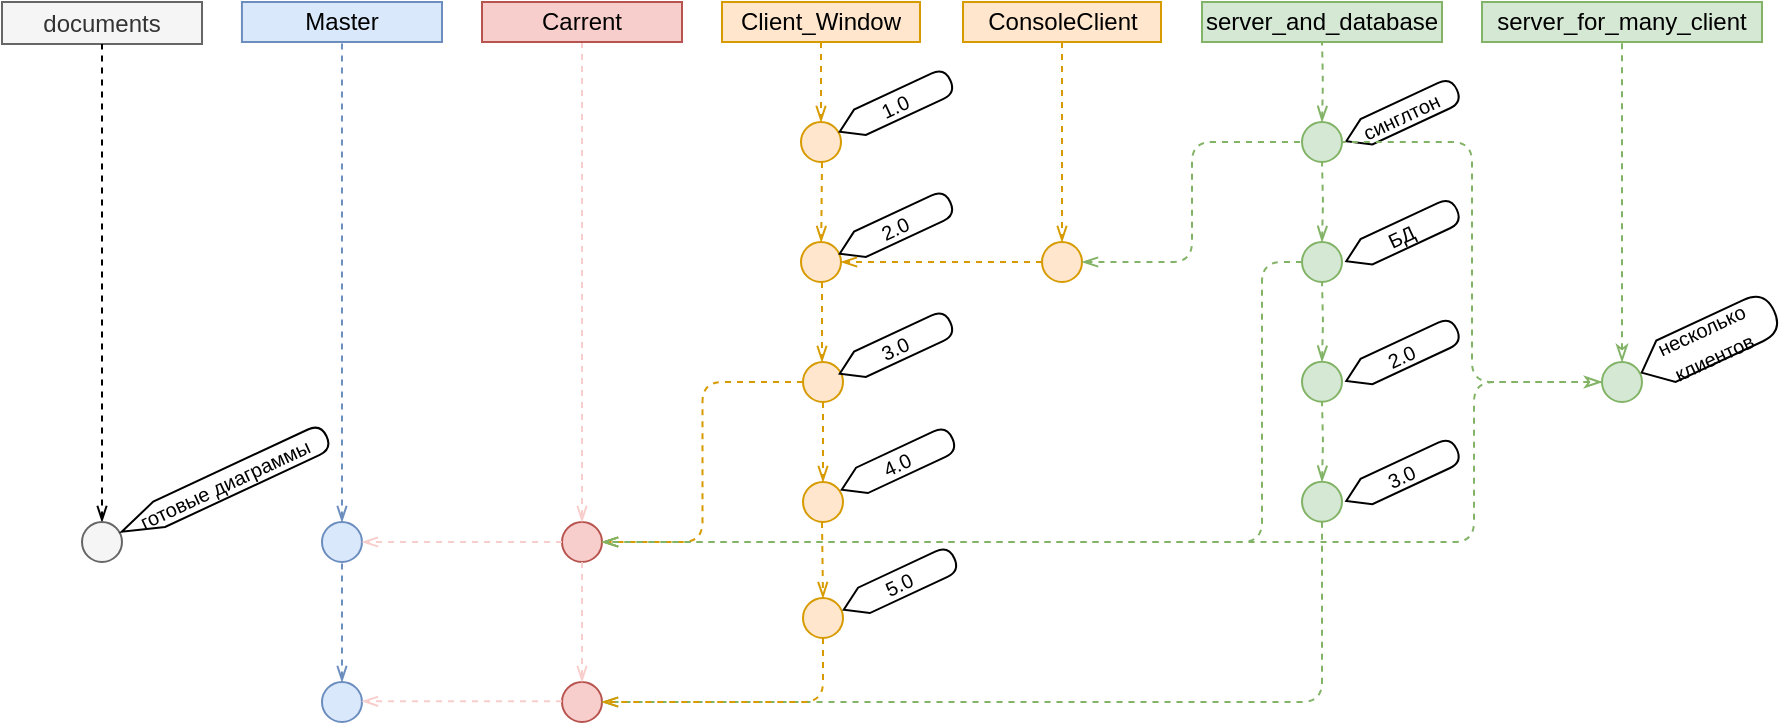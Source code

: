 <mxfile version="27.1.4">
  <diagram id="yPxyJZ8AM_hMuL3Unpa9" name="gitflow">
    <mxGraphModel dx="719" dy="430" grid="1" gridSize="10" guides="1" tooltips="1" connect="1" arrows="1" fold="1" page="1" pageScale="1" pageWidth="850" pageHeight="1100" math="0" shadow="0">
      <root>
        <mxCell id="0" />
        <mxCell id="1" parent="0" />
        <mxCell id="3" value="" style="endArrow=none;dashed=1;html=1;fillColor=#dae8fc;strokeColor=#6c8ebf;exitX=0.5;exitY=0;exitDx=0;exitDy=0;endFill=0;startArrow=openThin;startFill=0;" parent="1" source="4" target="7" edge="1">
          <mxGeometry width="50" height="50" relative="1" as="geometry">
            <mxPoint x="141.803" y="160.164" as="sourcePoint" />
            <mxPoint x="720" y="70" as="targetPoint" />
          </mxGeometry>
        </mxCell>
        <mxCell id="4" value="" style="ellipse;whiteSpace=wrap;html=1;aspect=fixed;fillColor=#dae8fc;strokeColor=#6c8ebf;fontStyle=1;labelPosition=right;verticalLabelPosition=top;align=center;verticalAlign=bottom;fontColor=#0066CC;" parent="1" vertex="1">
          <mxGeometry x="159.99" y="260" width="20" height="20" as="geometry" />
        </mxCell>
        <mxCell id="7" value="Master" style="text;html=1;strokeColor=#6c8ebf;fillColor=#dae8fc;align=center;verticalAlign=middle;whiteSpace=wrap;rounded=0;" parent="1" vertex="1">
          <mxGeometry x="119.97" width="100.03" height="20" as="geometry" />
        </mxCell>
        <mxCell id="9" value="" style="ellipse;whiteSpace=wrap;html=1;aspect=fixed;fillColor=#f8cecc;strokeColor=#b85450;" parent="1" vertex="1">
          <mxGeometry x="280" y="260" width="20" height="20" as="geometry" />
        </mxCell>
        <mxCell id="TqjULr7ZvnBJGrtV8sEN-186" value="" style="endArrow=openThin;dashed=1;html=1;fillColor=#dae8fc;strokeColor=#f8cecc;exitX=0.5;exitY=1;exitDx=0;exitDy=0;endFill=0;" parent="1" source="20" target="9" edge="1">
          <mxGeometry relative="1" as="geometry" />
        </mxCell>
        <mxCell id="20" value="Carrent" style="text;html=1;strokeColor=#b85450;fillColor=#f8cecc;align=center;verticalAlign=middle;whiteSpace=wrap;rounded=0;" parent="1" vertex="1">
          <mxGeometry x="240" width="100" height="20" as="geometry" />
        </mxCell>
        <mxCell id="23" style="edgeStyle=orthogonalEdgeStyle;rounded=1;orthogonalLoop=1;jettySize=auto;html=1;dashed=1;endArrow=none;endFill=0;fillColor=#d5e8d4;strokeColor=#82b366;startFill=0;startArrow=openThin;" parent="1" target="24" edge="1">
          <mxGeometry relative="1" as="geometry">
            <mxPoint x="700" y="180" as="targetPoint" />
            <mxPoint x="660" y="60" as="sourcePoint" />
          </mxGeometry>
        </mxCell>
        <mxCell id="24" value="server_and_database" style="text;html=1;strokeColor=#82b366;fillColor=#d5e8d4;align=center;verticalAlign=middle;whiteSpace=wrap;rounded=0;" parent="1" vertex="1">
          <mxGeometry x="600" width="120" height="20" as="geometry" />
        </mxCell>
        <mxCell id="39" value="" style="ellipse;whiteSpace=wrap;html=1;aspect=fixed;fontSize=10;labelPosition=right;verticalLabelPosition=top;align=centrt;verticalAlign=bottom;fillColor=#ffe6cc;strokeColor=#d79b00;fontColor=#FFB570;" parent="1" vertex="1">
          <mxGeometry x="399.5" y="60" width="20" height="20" as="geometry" />
        </mxCell>
        <mxCell id="TqjULr7ZvnBJGrtV8sEN-187" style="endArrow=openThin;dashed=1;html=1;fillColor=#dae8fc;strokeColor=#d79b00;exitX=0.5;exitY=1;exitDx=0;exitDy=0;endFill=0;" parent="1" source="42" target="39" edge="1">
          <mxGeometry relative="1" as="geometry" />
        </mxCell>
        <mxCell id="42" value="Client_Window" style="text;html=1;strokeColor=#d79b00;fillColor=#ffe6cc;align=center;verticalAlign=middle;whiteSpace=wrap;rounded=0;fontSize=12;" parent="1" vertex="1">
          <mxGeometry x="360" width="99" height="20" as="geometry" />
        </mxCell>
        <mxCell id="85" value="server_for_many_client" style="text;html=1;strokeColor=#82b366;fillColor=#d5e8d4;align=center;verticalAlign=middle;whiteSpace=wrap;rounded=0;" parent="1" vertex="1">
          <mxGeometry x="740" width="140" height="20" as="geometry" />
        </mxCell>
        <mxCell id="102" value="documents" style="text;html=1;strokeColor=#666666;fillColor=#f5f5f5;align=center;verticalAlign=middle;whiteSpace=wrap;rounded=0;fontColor=#333333;" parent="1" vertex="1">
          <mxGeometry width="100" height="21" as="geometry" />
        </mxCell>
        <mxCell id="125" value="ConsoleClient" style="text;html=1;strokeColor=#d79b00;fillColor=#ffe6cc;align=center;verticalAlign=middle;whiteSpace=wrap;rounded=0;fontSize=12;" parent="1" vertex="1">
          <mxGeometry x="480.5" width="99" height="20" as="geometry" />
        </mxCell>
        <mxCell id="175" style="edgeStyle=orthogonalEdgeStyle;rounded=1;orthogonalLoop=1;jettySize=auto;html=1;dashed=1;endArrow=none;endFill=0;startArrow=openThin;startFill=0;" parent="1" source="173" target="102" edge="1">
          <mxGeometry relative="1" as="geometry" />
        </mxCell>
        <mxCell id="173" value="" style="ellipse;whiteSpace=wrap;html=1;aspect=fixed;fontSize=10;fontColor=#333333;fillColor=#f5f5f5;strokeColor=#666666;" parent="1" vertex="1">
          <mxGeometry x="40" y="260" width="20" height="20" as="geometry" />
        </mxCell>
        <mxCell id="TqjULr7ZvnBJGrtV8sEN-190" value="" style="ellipse;whiteSpace=wrap;html=1;aspect=fixed;fontSize=10;labelPosition=right;verticalLabelPosition=top;align=center;verticalAlign=bottom;fillColor=#ffe6cc;strokeColor=#d79b00;fontColor=#FFB570;" parent="1" vertex="1">
          <mxGeometry x="520" y="120" width="20" height="20" as="geometry" />
        </mxCell>
        <mxCell id="TqjULr7ZvnBJGrtV8sEN-191" style="endArrow=openThin;dashed=1;html=1;fillColor=#dae8fc;strokeColor=#d79b00;exitX=0.5;exitY=1;exitDx=0;exitDy=0;endFill=0;" parent="1" source="125" target="TqjULr7ZvnBJGrtV8sEN-190" edge="1">
          <mxGeometry relative="1" as="geometry">
            <mxPoint x="530" y="30" as="sourcePoint" />
          </mxGeometry>
        </mxCell>
        <mxCell id="TqjULr7ZvnBJGrtV8sEN-192" style="edgeStyle=orthogonalEdgeStyle;rounded=1;orthogonalLoop=1;jettySize=auto;html=1;dashed=1;endArrow=none;endFill=0;fillColor=#d5e8d4;strokeColor=#82b366;entryX=0.5;entryY=1;entryDx=0;entryDy=0;exitX=0.5;exitY=0;exitDx=0;exitDy=0;startArrow=classicThin;startFill=0;" parent="1" source="TqjULr7ZvnBJGrtV8sEN-196" target="85" edge="1">
          <mxGeometry relative="1" as="geometry">
            <mxPoint x="810" y="20" as="targetPoint" />
            <mxPoint x="810" y="60" as="sourcePoint" />
          </mxGeometry>
        </mxCell>
        <mxCell id="TqjULr7ZvnBJGrtV8sEN-194" value="" style="ellipse;whiteSpace=wrap;html=1;aspect=fixed;fontSize=10;labelPosition=right;verticalLabelPosition=top;align=center;verticalAlign=bottom;fillColor=#d5e8d4;strokeColor=#82b366;fontColor=#82b366;" parent="1" vertex="1">
          <mxGeometry x="650" y="60" width="20" height="20" as="geometry" />
        </mxCell>
        <mxCell id="TqjULr7ZvnBJGrtV8sEN-196" value="" style="ellipse;whiteSpace=wrap;html=1;aspect=fixed;fontSize=10;labelPosition=right;verticalLabelPosition=top;align=center;verticalAlign=bottom;fillColor=#d5e8d4;strokeColor=#82b366;fontColor=#82b366;" parent="1" vertex="1">
          <mxGeometry x="800" y="180" width="20" height="20" as="geometry" />
        </mxCell>
        <mxCell id="TqjULr7ZvnBJGrtV8sEN-198" value="&lt;font style=&quot;font-size: 10px;&quot;&gt;синглтон&lt;br&gt;&lt;/font&gt;" style="shape=display;whiteSpace=wrap;html=1;rotation=-25;size=0.183;" parent="1" vertex="1">
          <mxGeometry x="669.27" y="49.72" width="61" height="14" as="geometry" />
        </mxCell>
        <mxCell id="TqjULr7ZvnBJGrtV8sEN-199" value="&lt;font style=&quot;font-size: 10px;&quot;&gt;1.0&lt;br&gt;&lt;/font&gt;" style="shape=display;whiteSpace=wrap;html=1;rotation=-25;size=0.183;" parent="1" vertex="1">
          <mxGeometry x="416" y="45" width="61" height="14" as="geometry" />
        </mxCell>
        <mxCell id="TqjULr7ZvnBJGrtV8sEN-204" value="" style="ellipse;whiteSpace=wrap;html=1;aspect=fixed;fontSize=10;labelPosition=right;verticalLabelPosition=top;align=centrt;verticalAlign=bottom;fillColor=#ffe6cc;strokeColor=#d79b00;fontColor=#FFB570;" parent="1" vertex="1">
          <mxGeometry x="399.5" y="120" width="20" height="20" as="geometry" />
        </mxCell>
        <mxCell id="TqjULr7ZvnBJGrtV8sEN-205" style="endArrow=openThin;dashed=1;html=1;fillColor=#dae8fc;strokeColor=#d79b00;exitX=0.5;exitY=1;exitDx=0;exitDy=0;endFill=0;" parent="1" target="TqjULr7ZvnBJGrtV8sEN-204" edge="1">
          <mxGeometry relative="1" as="geometry">
            <mxPoint x="410" y="80" as="sourcePoint" />
          </mxGeometry>
        </mxCell>
        <mxCell id="TqjULr7ZvnBJGrtV8sEN-206" value="" style="ellipse;whiteSpace=wrap;html=1;aspect=fixed;fontSize=10;labelPosition=right;verticalLabelPosition=top;align=centrt;verticalAlign=bottom;fillColor=#ffe6cc;strokeColor=#d79b00;fontColor=#FFB570;" parent="1" vertex="1">
          <mxGeometry x="400.5" y="180" width="20" height="20" as="geometry" />
        </mxCell>
        <mxCell id="TqjULr7ZvnBJGrtV8sEN-207" style="endArrow=openThin;dashed=1;html=1;fillColor=#dae8fc;strokeColor=#d79b00;exitX=0.5;exitY=1;exitDx=0;exitDy=0;edgeStyle=orthogonalEdgeStyle;endFill=0;" parent="1" target="TqjULr7ZvnBJGrtV8sEN-206" edge="1">
          <mxGeometry relative="1" as="geometry">
            <mxPoint x="410" y="140" as="sourcePoint" />
          </mxGeometry>
        </mxCell>
        <mxCell id="TqjULr7ZvnBJGrtV8sEN-208" value="&lt;font style=&quot;font-size: 10px;&quot;&gt;2.0&lt;br&gt;&lt;/font&gt;" style="shape=display;whiteSpace=wrap;html=1;rotation=-25;size=0.183;" parent="1" vertex="1">
          <mxGeometry x="416" y="106" width="61" height="14" as="geometry" />
        </mxCell>
        <mxCell id="TqjULr7ZvnBJGrtV8sEN-209" value="&lt;font style=&quot;font-size: 10px;&quot;&gt;3.0&lt;br&gt;&lt;/font&gt;" style="shape=display;whiteSpace=wrap;html=1;rotation=-25;size=0.183;" parent="1" vertex="1">
          <mxGeometry x="416" y="166" width="61" height="14" as="geometry" />
        </mxCell>
        <mxCell id="TqjULr7ZvnBJGrtV8sEN-211" style="edgeStyle=orthogonalEdgeStyle;rounded=1;orthogonalLoop=1;jettySize=auto;html=1;dashed=1;endArrow=none;endFill=0;fillColor=#d5e8d4;strokeColor=#82b366;startFill=0;startArrow=openThin;" parent="1" edge="1">
          <mxGeometry relative="1" as="geometry">
            <mxPoint x="660" y="80" as="targetPoint" />
            <mxPoint x="660" y="120" as="sourcePoint" />
          </mxGeometry>
        </mxCell>
        <mxCell id="TqjULr7ZvnBJGrtV8sEN-212" value="" style="ellipse;whiteSpace=wrap;html=1;aspect=fixed;fontSize=10;labelPosition=right;verticalLabelPosition=top;align=center;verticalAlign=bottom;fillColor=#d5e8d4;strokeColor=#82b366;fontColor=#82b366;" parent="1" vertex="1">
          <mxGeometry x="650" y="120" width="20" height="20" as="geometry" />
        </mxCell>
        <mxCell id="TqjULr7ZvnBJGrtV8sEN-213" value="&lt;font style=&quot;font-size: 10px;&quot;&gt;БД&lt;/font&gt;" style="shape=display;whiteSpace=wrap;html=1;rotation=-25;size=0.183;" parent="1" vertex="1">
          <mxGeometry x="669.27" y="109.72" width="61" height="14" as="geometry" />
        </mxCell>
        <mxCell id="TqjULr7ZvnBJGrtV8sEN-214" style="edgeStyle=orthogonalEdgeStyle;rounded=1;orthogonalLoop=1;jettySize=auto;html=1;dashed=1;endArrow=none;endFill=0;fillColor=#d5e8d4;strokeColor=#82b366;entryX=1;entryY=0.5;entryDx=0;entryDy=0;exitX=0;exitY=0.5;exitDx=0;exitDy=0;startArrow=classicThin;startFill=0;" parent="1" source="TqjULr7ZvnBJGrtV8sEN-196" target="TqjULr7ZvnBJGrtV8sEN-194" edge="1">
          <mxGeometry relative="1" as="geometry">
            <mxPoint x="820" y="30" as="targetPoint" />
            <mxPoint x="820" y="190" as="sourcePoint" />
          </mxGeometry>
        </mxCell>
        <mxCell id="TqjULr7ZvnBJGrtV8sEN-215" value="&lt;font style=&quot;font-size: 10px;&quot;&gt;несколько клиентов&lt;/font&gt;" style="shape=display;whiteSpace=wrap;html=1;rotation=-25;size=0.183;" parent="1" vertex="1">
          <mxGeometry x="816.44" y="158.46" width="73" height="22.84" as="geometry" />
        </mxCell>
        <mxCell id="TqjULr7ZvnBJGrtV8sEN-220" style="endArrow=openThin;dashed=1;html=1;fillColor=#dae8fc;strokeColor=#d79b00;exitX=0;exitY=0.5;exitDx=0;exitDy=0;edgeStyle=orthogonalEdgeStyle;entryX=1;entryY=0.5;entryDx=0;entryDy=0;endFill=0;" parent="1" source="TqjULr7ZvnBJGrtV8sEN-206" target="9" edge="1">
          <mxGeometry relative="1" as="geometry">
            <mxPoint x="420" y="150" as="sourcePoint" />
            <mxPoint x="420" y="190" as="targetPoint" />
          </mxGeometry>
        </mxCell>
        <mxCell id="TqjULr7ZvnBJGrtV8sEN-223" style="edgeStyle=orthogonalEdgeStyle;rounded=1;orthogonalLoop=1;jettySize=auto;html=1;dashed=1;endArrow=openThin;endFill=0;fillColor=#d5e8d4;strokeColor=#82b366;entryX=1;entryY=0.5;entryDx=0;entryDy=0;exitX=0;exitY=0.5;exitDx=0;exitDy=0;" parent="1" source="TqjULr7ZvnBJGrtV8sEN-196" target="9" edge="1">
          <mxGeometry relative="1" as="geometry">
            <mxPoint x="680" y="80" as="targetPoint" />
            <mxPoint x="810" y="200" as="sourcePoint" />
            <Array as="points">
              <mxPoint x="736" y="190" />
              <mxPoint x="736" y="270" />
            </Array>
          </mxGeometry>
        </mxCell>
        <mxCell id="TqjULr7ZvnBJGrtV8sEN-225" style="edgeStyle=orthogonalEdgeStyle;rounded=1;orthogonalLoop=1;jettySize=auto;html=1;dashed=1;endArrow=openThin;endFill=0;fillColor=#d5e8d4;strokeColor=#82b366;entryX=1;entryY=0.5;entryDx=0;entryDy=0;exitX=0;exitY=0.5;exitDx=0;exitDy=0;" parent="1" source="TqjULr7ZvnBJGrtV8sEN-212" target="9" edge="1">
          <mxGeometry relative="1" as="geometry">
            <mxPoint x="310" y="280" as="targetPoint" />
            <mxPoint x="820" y="210" as="sourcePoint" />
            <Array as="points">
              <mxPoint x="630" y="130" />
              <mxPoint x="630" y="270" />
            </Array>
          </mxGeometry>
        </mxCell>
        <mxCell id="TqjULr7ZvnBJGrtV8sEN-228" value="" style="endArrow=openThin;dashed=1;html=1;fillColor=#dae8fc;strokeColor=#f8cecc;exitX=0;exitY=0.5;exitDx=0;exitDy=0;entryX=1;entryY=0.5;entryDx=0;entryDy=0;endFill=0;" parent="1" source="9" target="4" edge="1">
          <mxGeometry relative="1" as="geometry">
            <mxPoint x="300" y="30" as="sourcePoint" />
            <mxPoint x="300" y="270" as="targetPoint" />
          </mxGeometry>
        </mxCell>
        <mxCell id="TqjULr7ZvnBJGrtV8sEN-230" value="&lt;font style=&quot;font-size: 10px;&quot;&gt;готовые диаграммы&lt;br&gt;&lt;/font&gt;" style="shape=display;whiteSpace=wrap;html=1;rotation=-25;size=0.183;" parent="1" vertex="1">
          <mxGeometry x="54.56" y="234.01" width="113" height="14" as="geometry" />
        </mxCell>
        <mxCell id="TqjULr7ZvnBJGrtV8sEN-231" style="edgeStyle=orthogonalEdgeStyle;rounded=1;orthogonalLoop=1;jettySize=auto;html=1;dashed=1;endArrow=none;endFill=0;fillColor=#d5e8d4;strokeColor=#82b366;entryX=0;entryY=0.5;entryDx=0;entryDy=0;exitX=1;exitY=0.5;exitDx=0;exitDy=0;startArrow=openThin;startFill=0;" parent="1" source="TqjULr7ZvnBJGrtV8sEN-190" target="TqjULr7ZvnBJGrtV8sEN-194" edge="1">
          <mxGeometry relative="1" as="geometry">
            <mxPoint x="680" y="80" as="targetPoint" />
            <mxPoint x="810" y="200" as="sourcePoint" />
          </mxGeometry>
        </mxCell>
        <mxCell id="TqjULr7ZvnBJGrtV8sEN-232" style="endArrow=openThin;dashed=1;html=1;fillColor=#dae8fc;strokeColor=#d79b00;entryX=1;entryY=0.5;entryDx=0;entryDy=0;exitX=0;exitY=0.5;exitDx=0;exitDy=0;endFill=0;" parent="1" source="TqjULr7ZvnBJGrtV8sEN-190" target="TqjULr7ZvnBJGrtV8sEN-204" edge="1">
          <mxGeometry relative="1" as="geometry">
            <mxPoint x="510" y="150" as="sourcePoint" />
            <mxPoint x="540" y="130" as="targetPoint" />
          </mxGeometry>
        </mxCell>
        <mxCell id="kZS4krdnfFgN9oi1HAYl-175" value="" style="ellipse;whiteSpace=wrap;html=1;aspect=fixed;fontSize=10;labelPosition=right;verticalLabelPosition=top;align=centrt;verticalAlign=bottom;fillColor=#ffe6cc;strokeColor=#d79b00;fontColor=#FFB570;" vertex="1" parent="1">
          <mxGeometry x="400.5" y="240" width="20" height="20" as="geometry" />
        </mxCell>
        <mxCell id="kZS4krdnfFgN9oi1HAYl-177" style="endArrow=openThin;dashed=1;html=1;fillColor=#dae8fc;strokeColor=#d79b00;exitX=0.5;exitY=1;exitDx=0;exitDy=0;edgeStyle=orthogonalEdgeStyle;entryX=0.5;entryY=0;entryDx=0;entryDy=0;endFill=0;" edge="1" parent="1" source="TqjULr7ZvnBJGrtV8sEN-206" target="kZS4krdnfFgN9oi1HAYl-175">
          <mxGeometry relative="1" as="geometry">
            <mxPoint x="410" y="210" as="sourcePoint" />
            <mxPoint x="411" y="240" as="targetPoint" />
          </mxGeometry>
        </mxCell>
        <mxCell id="kZS4krdnfFgN9oi1HAYl-178" value="&lt;font style=&quot;font-size: 10px;&quot;&gt;4.0&lt;br&gt;&lt;/font&gt;" style="shape=display;whiteSpace=wrap;html=1;rotation=-25;size=0.183;" vertex="1" parent="1">
          <mxGeometry x="417.001" y="224.004" width="61" height="14" as="geometry" />
        </mxCell>
        <mxCell id="kZS4krdnfFgN9oi1HAYl-179" value="" style="ellipse;whiteSpace=wrap;html=1;aspect=fixed;fontSize=10;labelPosition=right;verticalLabelPosition=top;align=centrt;verticalAlign=bottom;fillColor=#ffe6cc;strokeColor=#d79b00;fontColor=#FFB570;" vertex="1" parent="1">
          <mxGeometry x="400.5" y="298" width="20" height="20" as="geometry" />
        </mxCell>
        <mxCell id="kZS4krdnfFgN9oi1HAYl-180" style="endArrow=openThin;dashed=1;html=1;fillColor=#dae8fc;strokeColor=#d79b00;exitX=0.5;exitY=1;exitDx=0;exitDy=0;edgeStyle=orthogonalEdgeStyle;entryX=0.5;entryY=0;entryDx=0;entryDy=0;endFill=0;" edge="1" parent="1" target="kZS4krdnfFgN9oi1HAYl-179">
          <mxGeometry relative="1" as="geometry">
            <mxPoint x="410.0" y="260" as="sourcePoint" />
            <mxPoint x="410.0" y="300" as="targetPoint" />
          </mxGeometry>
        </mxCell>
        <mxCell id="kZS4krdnfFgN9oi1HAYl-181" value="&lt;font style=&quot;font-size: 10px;&quot;&gt;5.0&lt;br&gt;&lt;/font&gt;" style="shape=display;whiteSpace=wrap;html=1;rotation=-25;size=0.183;" vertex="1" parent="1">
          <mxGeometry x="418.001" y="284.004" width="61" height="14" as="geometry" />
        </mxCell>
        <mxCell id="kZS4krdnfFgN9oi1HAYl-187" style="edgeStyle=orthogonalEdgeStyle;rounded=1;orthogonalLoop=1;jettySize=auto;html=1;dashed=1;endArrow=none;endFill=0;fillColor=#d5e8d4;strokeColor=#82b366;startFill=0;startArrow=openThin;" edge="1" parent="1">
          <mxGeometry relative="1" as="geometry">
            <mxPoint x="660" y="139.88" as="targetPoint" />
            <mxPoint x="660" y="179.88" as="sourcePoint" />
          </mxGeometry>
        </mxCell>
        <mxCell id="kZS4krdnfFgN9oi1HAYl-188" value="" style="ellipse;whiteSpace=wrap;html=1;aspect=fixed;fontSize=10;labelPosition=right;verticalLabelPosition=top;align=center;verticalAlign=bottom;fillColor=#d5e8d4;strokeColor=#82b366;fontColor=#82b366;" vertex="1" parent="1">
          <mxGeometry x="650" y="179.88" width="20" height="20" as="geometry" />
        </mxCell>
        <mxCell id="kZS4krdnfFgN9oi1HAYl-189" value="&lt;font style=&quot;font-size: 10px;&quot;&gt;2.0&lt;/font&gt;" style="shape=display;whiteSpace=wrap;html=1;rotation=-25;size=0.183;" vertex="1" parent="1">
          <mxGeometry x="669.27" y="169.6" width="61" height="14" as="geometry" />
        </mxCell>
        <mxCell id="kZS4krdnfFgN9oi1HAYl-190" style="edgeStyle=orthogonalEdgeStyle;rounded=1;orthogonalLoop=1;jettySize=auto;html=1;dashed=1;endArrow=none;endFill=0;fillColor=#d5e8d4;strokeColor=#82b366;startFill=0;startArrow=openThin;" edge="1" parent="1">
          <mxGeometry relative="1" as="geometry">
            <mxPoint x="660" y="199.88" as="targetPoint" />
            <mxPoint x="660" y="239.88" as="sourcePoint" />
          </mxGeometry>
        </mxCell>
        <mxCell id="kZS4krdnfFgN9oi1HAYl-191" value="" style="ellipse;whiteSpace=wrap;html=1;aspect=fixed;fontSize=10;labelPosition=right;verticalLabelPosition=top;align=center;verticalAlign=bottom;fillColor=#d5e8d4;strokeColor=#82b366;fontColor=#82b366;" vertex="1" parent="1">
          <mxGeometry x="650" y="239.88" width="20" height="20" as="geometry" />
        </mxCell>
        <mxCell id="kZS4krdnfFgN9oi1HAYl-192" value="&lt;font style=&quot;font-size: 10px;&quot;&gt;3.0&lt;/font&gt;" style="shape=display;whiteSpace=wrap;html=1;rotation=-25;size=0.183;" vertex="1" parent="1">
          <mxGeometry x="669.27" y="229.6" width="61" height="14" as="geometry" />
        </mxCell>
        <mxCell id="kZS4krdnfFgN9oi1HAYl-193" value="" style="ellipse;whiteSpace=wrap;html=1;aspect=fixed;fillColor=#f8cecc;strokeColor=#b85450;" vertex="1" parent="1">
          <mxGeometry x="280" y="340" width="20" height="20" as="geometry" />
        </mxCell>
        <mxCell id="kZS4krdnfFgN9oi1HAYl-194" value="" style="endArrow=openThin;dashed=1;html=1;fillColor=#dae8fc;strokeColor=#f8cecc;endFill=0;" edge="1" parent="1" target="kZS4krdnfFgN9oi1HAYl-193">
          <mxGeometry relative="1" as="geometry">
            <mxPoint x="290" y="280" as="sourcePoint" />
          </mxGeometry>
        </mxCell>
        <mxCell id="kZS4krdnfFgN9oi1HAYl-196" value="" style="endArrow=none;dashed=1;html=1;fillColor=#dae8fc;strokeColor=#6c8ebf;exitX=0.5;exitY=0;exitDx=0;exitDy=0;endFill=0;startArrow=openThin;startFill=0;" edge="1" parent="1" source="kZS4krdnfFgN9oi1HAYl-197">
          <mxGeometry width="50" height="50" relative="1" as="geometry">
            <mxPoint x="141.803" y="240.164" as="sourcePoint" />
            <mxPoint x="169.99" y="280" as="targetPoint" />
          </mxGeometry>
        </mxCell>
        <mxCell id="kZS4krdnfFgN9oi1HAYl-197" value="" style="ellipse;whiteSpace=wrap;html=1;aspect=fixed;fillColor=#dae8fc;strokeColor=#6c8ebf;fontStyle=1;labelPosition=right;verticalLabelPosition=top;align=center;verticalAlign=bottom;fontColor=#0066CC;" vertex="1" parent="1">
          <mxGeometry x="159.99" y="340" width="20" height="20" as="geometry" />
        </mxCell>
        <mxCell id="kZS4krdnfFgN9oi1HAYl-199" style="edgeStyle=orthogonalEdgeStyle;rounded=1;orthogonalLoop=1;jettySize=auto;html=1;dashed=1;endArrow=openThin;endFill=0;fillColor=#d5e8d4;strokeColor=#82b366;exitX=0.5;exitY=1;exitDx=0;exitDy=0;" edge="1" parent="1" source="kZS4krdnfFgN9oi1HAYl-191">
          <mxGeometry relative="1" as="geometry">
            <mxPoint x="300" y="350" as="targetPoint" />
            <mxPoint x="590" y="390" as="sourcePoint" />
            <Array as="points">
              <mxPoint x="660" y="350" />
            </Array>
          </mxGeometry>
        </mxCell>
        <mxCell id="kZS4krdnfFgN9oi1HAYl-200" style="endArrow=openThin;dashed=1;html=1;fillColor=#dae8fc;strokeColor=#d79b00;exitX=0.5;exitY=1;exitDx=0;exitDy=0;edgeStyle=orthogonalEdgeStyle;entryX=1;entryY=0.5;entryDx=0;entryDy=0;endFill=0;" edge="1" parent="1" source="kZS4krdnfFgN9oi1HAYl-179" target="kZS4krdnfFgN9oi1HAYl-193">
          <mxGeometry relative="1" as="geometry">
            <mxPoint x="410" y="210" as="sourcePoint" />
            <mxPoint x="410" y="250" as="targetPoint" />
          </mxGeometry>
        </mxCell>
        <mxCell id="kZS4krdnfFgN9oi1HAYl-201" value="" style="endArrow=openThin;dashed=1;html=1;fillColor=#dae8fc;strokeColor=#f8cecc;exitX=0;exitY=0.5;exitDx=0;exitDy=0;entryX=1;entryY=0.5;entryDx=0;entryDy=0;endFill=0;" edge="1" parent="1">
          <mxGeometry relative="1" as="geometry">
            <mxPoint x="279.99" y="349.66" as="sourcePoint" />
            <mxPoint x="179.99" y="349.66" as="targetPoint" />
          </mxGeometry>
        </mxCell>
      </root>
    </mxGraphModel>
  </diagram>
</mxfile>

